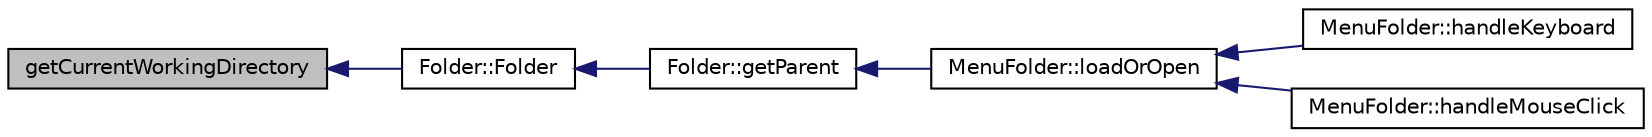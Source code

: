 digraph "getCurrentWorkingDirectory"
{
 // INTERACTIVE_SVG=YES
  edge [fontname="Helvetica",fontsize="10",labelfontname="Helvetica",labelfontsize="10"];
  node [fontname="Helvetica",fontsize="10",shape=record];
  rankdir="LR";
  Node1 [label="getCurrentWorkingDirectory",height=0.2,width=0.4,color="black", fillcolor="grey75", style="filled" fontcolor="black"];
  Node1 -> Node2 [dir="back",color="midnightblue",fontsize="10",style="solid",fontname="Helvetica"];
  Node2 [label="Folder::Folder",height=0.2,width=0.4,color="black", fillcolor="white", style="filled",URL="$class_folder.html#ad4dd0ee29bcd30a2bf58bf0973c6cd0a"];
  Node2 -> Node3 [dir="back",color="midnightblue",fontsize="10",style="solid",fontname="Helvetica"];
  Node3 [label="Folder::getParent",height=0.2,width=0.4,color="black", fillcolor="white", style="filled",URL="$class_folder.html#a293aef92fda55617cadda4bd010631d3"];
  Node3 -> Node4 [dir="back",color="midnightblue",fontsize="10",style="solid",fontname="Helvetica"];
  Node4 [label="MenuFolder::loadOrOpen",height=0.2,width=0.4,color="black", fillcolor="white", style="filled",URL="$class_menu_folder.html#ad4ecbd0af8832a0f1de508de38bd1cb9"];
  Node4 -> Node5 [dir="back",color="midnightblue",fontsize="10",style="solid",fontname="Helvetica"];
  Node5 [label="MenuFolder::handleKeyboard",height=0.2,width=0.4,color="black", fillcolor="white", style="filled",URL="$class_menu_folder.html#a17dce032179efbe86de9d4f780f0b08b"];
  Node4 -> Node6 [dir="back",color="midnightblue",fontsize="10",style="solid",fontname="Helvetica"];
  Node6 [label="MenuFolder::handleMouseClick",height=0.2,width=0.4,color="black", fillcolor="white", style="filled",URL="$class_menu_folder.html#a7c48183312d473b42100e0f5ca4be4d5"];
}
